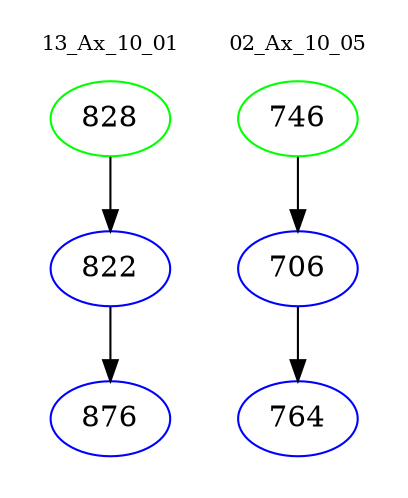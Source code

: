digraph{
subgraph cluster_0 {
color = white
label = "13_Ax_10_01";
fontsize=10;
T0_828 [label="828", color="green"]
T0_828 -> T0_822 [color="black"]
T0_822 [label="822", color="blue"]
T0_822 -> T0_876 [color="black"]
T0_876 [label="876", color="blue"]
}
subgraph cluster_1 {
color = white
label = "02_Ax_10_05";
fontsize=10;
T1_746 [label="746", color="green"]
T1_746 -> T1_706 [color="black"]
T1_706 [label="706", color="blue"]
T1_706 -> T1_764 [color="black"]
T1_764 [label="764", color="blue"]
}
}

